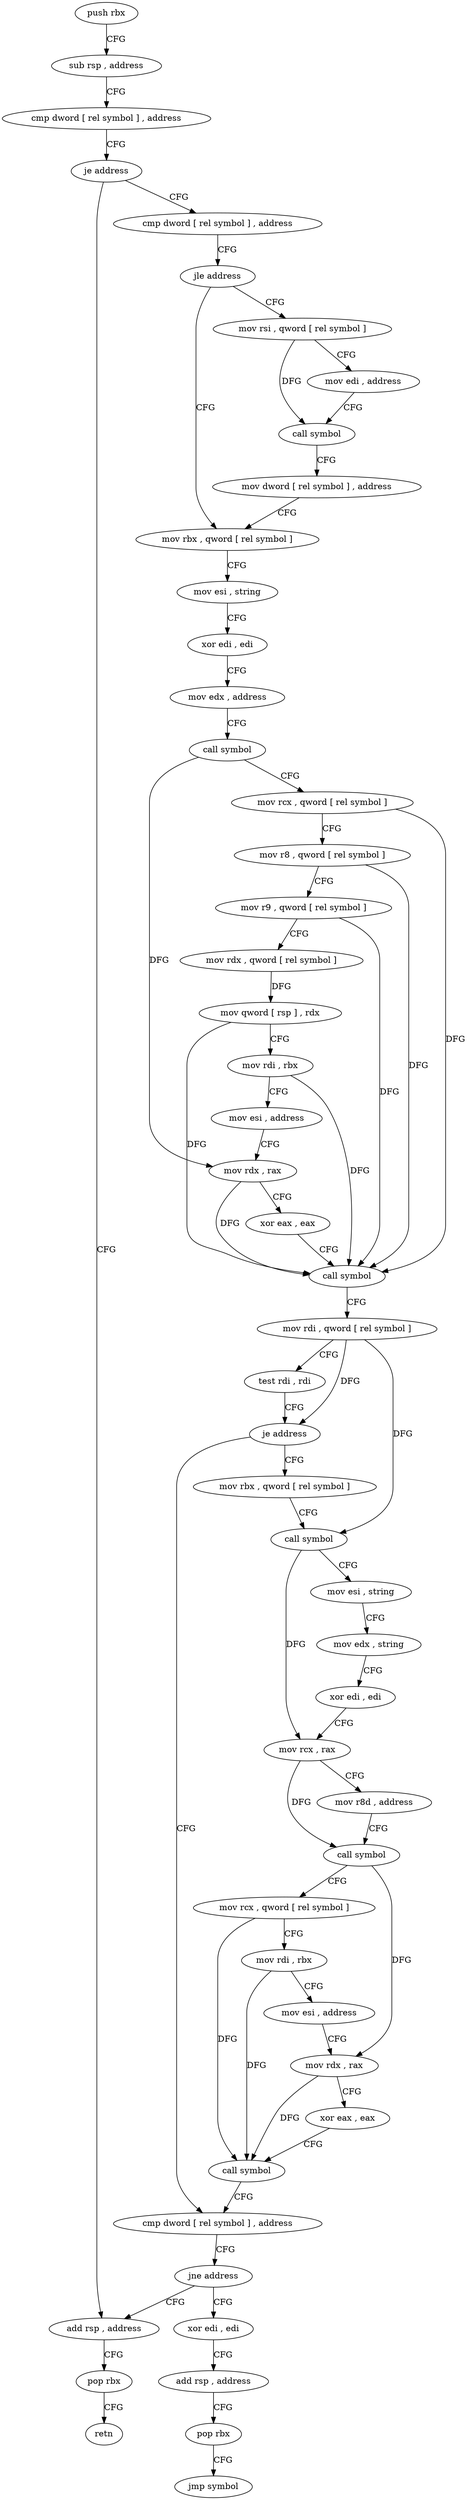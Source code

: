 digraph "func" {
"4211808" [label = "push rbx" ]
"4211809" [label = "sub rsp , address" ]
"4211813" [label = "cmp dword [ rel symbol ] , address" ]
"4211820" [label = "je address" ]
"4212020" [label = "add rsp , address" ]
"4211826" [label = "cmp dword [ rel symbol ] , address" ]
"4212024" [label = "pop rbx" ]
"4212025" [label = "retn" ]
"4211833" [label = "jle address" ]
"4211862" [label = "mov rbx , qword [ rel symbol ]" ]
"4211835" [label = "mov rsi , qword [ rel symbol ]" ]
"4211869" [label = "mov esi , string" ]
"4211874" [label = "xor edi , edi" ]
"4211876" [label = "mov edx , address" ]
"4211881" [label = "call symbol" ]
"4211886" [label = "mov rcx , qword [ rel symbol ]" ]
"4211893" [label = "mov r8 , qword [ rel symbol ]" ]
"4211900" [label = "mov r9 , qword [ rel symbol ]" ]
"4211907" [label = "mov rdx , qword [ rel symbol ]" ]
"4211914" [label = "mov qword [ rsp ] , rdx" ]
"4211918" [label = "mov rdi , rbx" ]
"4211921" [label = "mov esi , address" ]
"4211926" [label = "mov rdx , rax" ]
"4211929" [label = "xor eax , eax" ]
"4211931" [label = "call symbol" ]
"4211936" [label = "mov rdi , qword [ rel symbol ]" ]
"4211943" [label = "test rdi , rdi" ]
"4211946" [label = "je address" ]
"4212011" [label = "cmp dword [ rel symbol ] , address" ]
"4211948" [label = "mov rbx , qword [ rel symbol ]" ]
"4211842" [label = "mov edi , address" ]
"4211847" [label = "call symbol" ]
"4211852" [label = "mov dword [ rel symbol ] , address" ]
"4212018" [label = "jne address" ]
"4212026" [label = "xor edi , edi" ]
"4211955" [label = "call symbol" ]
"4211960" [label = "mov esi , string" ]
"4211965" [label = "mov edx , string" ]
"4211970" [label = "xor edi , edi" ]
"4211972" [label = "mov rcx , rax" ]
"4211975" [label = "mov r8d , address" ]
"4211981" [label = "call symbol" ]
"4211986" [label = "mov rcx , qword [ rel symbol ]" ]
"4211993" [label = "mov rdi , rbx" ]
"4211996" [label = "mov esi , address" ]
"4212001" [label = "mov rdx , rax" ]
"4212004" [label = "xor eax , eax" ]
"4212006" [label = "call symbol" ]
"4212028" [label = "add rsp , address" ]
"4212032" [label = "pop rbx" ]
"4212033" [label = "jmp symbol" ]
"4211808" -> "4211809" [ label = "CFG" ]
"4211809" -> "4211813" [ label = "CFG" ]
"4211813" -> "4211820" [ label = "CFG" ]
"4211820" -> "4212020" [ label = "CFG" ]
"4211820" -> "4211826" [ label = "CFG" ]
"4212020" -> "4212024" [ label = "CFG" ]
"4211826" -> "4211833" [ label = "CFG" ]
"4212024" -> "4212025" [ label = "CFG" ]
"4211833" -> "4211862" [ label = "CFG" ]
"4211833" -> "4211835" [ label = "CFG" ]
"4211862" -> "4211869" [ label = "CFG" ]
"4211835" -> "4211842" [ label = "CFG" ]
"4211835" -> "4211847" [ label = "DFG" ]
"4211869" -> "4211874" [ label = "CFG" ]
"4211874" -> "4211876" [ label = "CFG" ]
"4211876" -> "4211881" [ label = "CFG" ]
"4211881" -> "4211886" [ label = "CFG" ]
"4211881" -> "4211926" [ label = "DFG" ]
"4211886" -> "4211893" [ label = "CFG" ]
"4211886" -> "4211931" [ label = "DFG" ]
"4211893" -> "4211900" [ label = "CFG" ]
"4211893" -> "4211931" [ label = "DFG" ]
"4211900" -> "4211907" [ label = "CFG" ]
"4211900" -> "4211931" [ label = "DFG" ]
"4211907" -> "4211914" [ label = "DFG" ]
"4211914" -> "4211918" [ label = "CFG" ]
"4211914" -> "4211931" [ label = "DFG" ]
"4211918" -> "4211921" [ label = "CFG" ]
"4211918" -> "4211931" [ label = "DFG" ]
"4211921" -> "4211926" [ label = "CFG" ]
"4211926" -> "4211929" [ label = "CFG" ]
"4211926" -> "4211931" [ label = "DFG" ]
"4211929" -> "4211931" [ label = "CFG" ]
"4211931" -> "4211936" [ label = "CFG" ]
"4211936" -> "4211943" [ label = "CFG" ]
"4211936" -> "4211946" [ label = "DFG" ]
"4211936" -> "4211955" [ label = "DFG" ]
"4211943" -> "4211946" [ label = "CFG" ]
"4211946" -> "4212011" [ label = "CFG" ]
"4211946" -> "4211948" [ label = "CFG" ]
"4212011" -> "4212018" [ label = "CFG" ]
"4211948" -> "4211955" [ label = "CFG" ]
"4211842" -> "4211847" [ label = "CFG" ]
"4211847" -> "4211852" [ label = "CFG" ]
"4211852" -> "4211862" [ label = "CFG" ]
"4212018" -> "4212026" [ label = "CFG" ]
"4212018" -> "4212020" [ label = "CFG" ]
"4212026" -> "4212028" [ label = "CFG" ]
"4211955" -> "4211960" [ label = "CFG" ]
"4211955" -> "4211972" [ label = "DFG" ]
"4211960" -> "4211965" [ label = "CFG" ]
"4211965" -> "4211970" [ label = "CFG" ]
"4211970" -> "4211972" [ label = "CFG" ]
"4211972" -> "4211975" [ label = "CFG" ]
"4211972" -> "4211981" [ label = "DFG" ]
"4211975" -> "4211981" [ label = "CFG" ]
"4211981" -> "4211986" [ label = "CFG" ]
"4211981" -> "4212001" [ label = "DFG" ]
"4211986" -> "4211993" [ label = "CFG" ]
"4211986" -> "4212006" [ label = "DFG" ]
"4211993" -> "4211996" [ label = "CFG" ]
"4211993" -> "4212006" [ label = "DFG" ]
"4211996" -> "4212001" [ label = "CFG" ]
"4212001" -> "4212004" [ label = "CFG" ]
"4212001" -> "4212006" [ label = "DFG" ]
"4212004" -> "4212006" [ label = "CFG" ]
"4212006" -> "4212011" [ label = "CFG" ]
"4212028" -> "4212032" [ label = "CFG" ]
"4212032" -> "4212033" [ label = "CFG" ]
}
